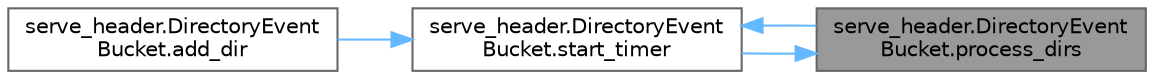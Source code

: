 digraph "serve_header.DirectoryEventBucket.process_dirs"
{
 // LATEX_PDF_SIZE
  bgcolor="transparent";
  edge [fontname=Helvetica,fontsize=10,labelfontname=Helvetica,labelfontsize=10];
  node [fontname=Helvetica,fontsize=10,shape=box,height=0.2,width=0.4];
  rankdir="RL";
  Node1 [id="Node000001",label="serve_header.DirectoryEvent\lBucket.process_dirs",height=0.2,width=0.4,color="gray40", fillcolor="grey60", style="filled", fontcolor="black",tooltip=" "];
  Node1 -> Node2 [id="edge1_Node000001_Node000002",dir="back",color="steelblue1",style="solid",tooltip=" "];
  Node2 [id="Node000002",label="serve_header.DirectoryEvent\lBucket.start_timer",height=0.2,width=0.4,color="grey40", fillcolor="white", style="filled",URL="$classserve__header_1_1_directory_event_bucket.html#a6582b1e2b86e812ec7cfb7764be0cb7b",tooltip=" "];
  Node2 -> Node3 [id="edge2_Node000002_Node000003",dir="back",color="steelblue1",style="solid",tooltip=" "];
  Node3 [id="Node000003",label="serve_header.DirectoryEvent\lBucket.add_dir",height=0.2,width=0.4,color="grey40", fillcolor="white", style="filled",URL="$classserve__header_1_1_directory_event_bucket.html#abca298f1433c252a1ebe4ee6a9dbb7e6",tooltip=" "];
  Node2 -> Node1 [id="edge3_Node000002_Node000001",dir="back",color="steelblue1",style="solid",tooltip=" "];
}
